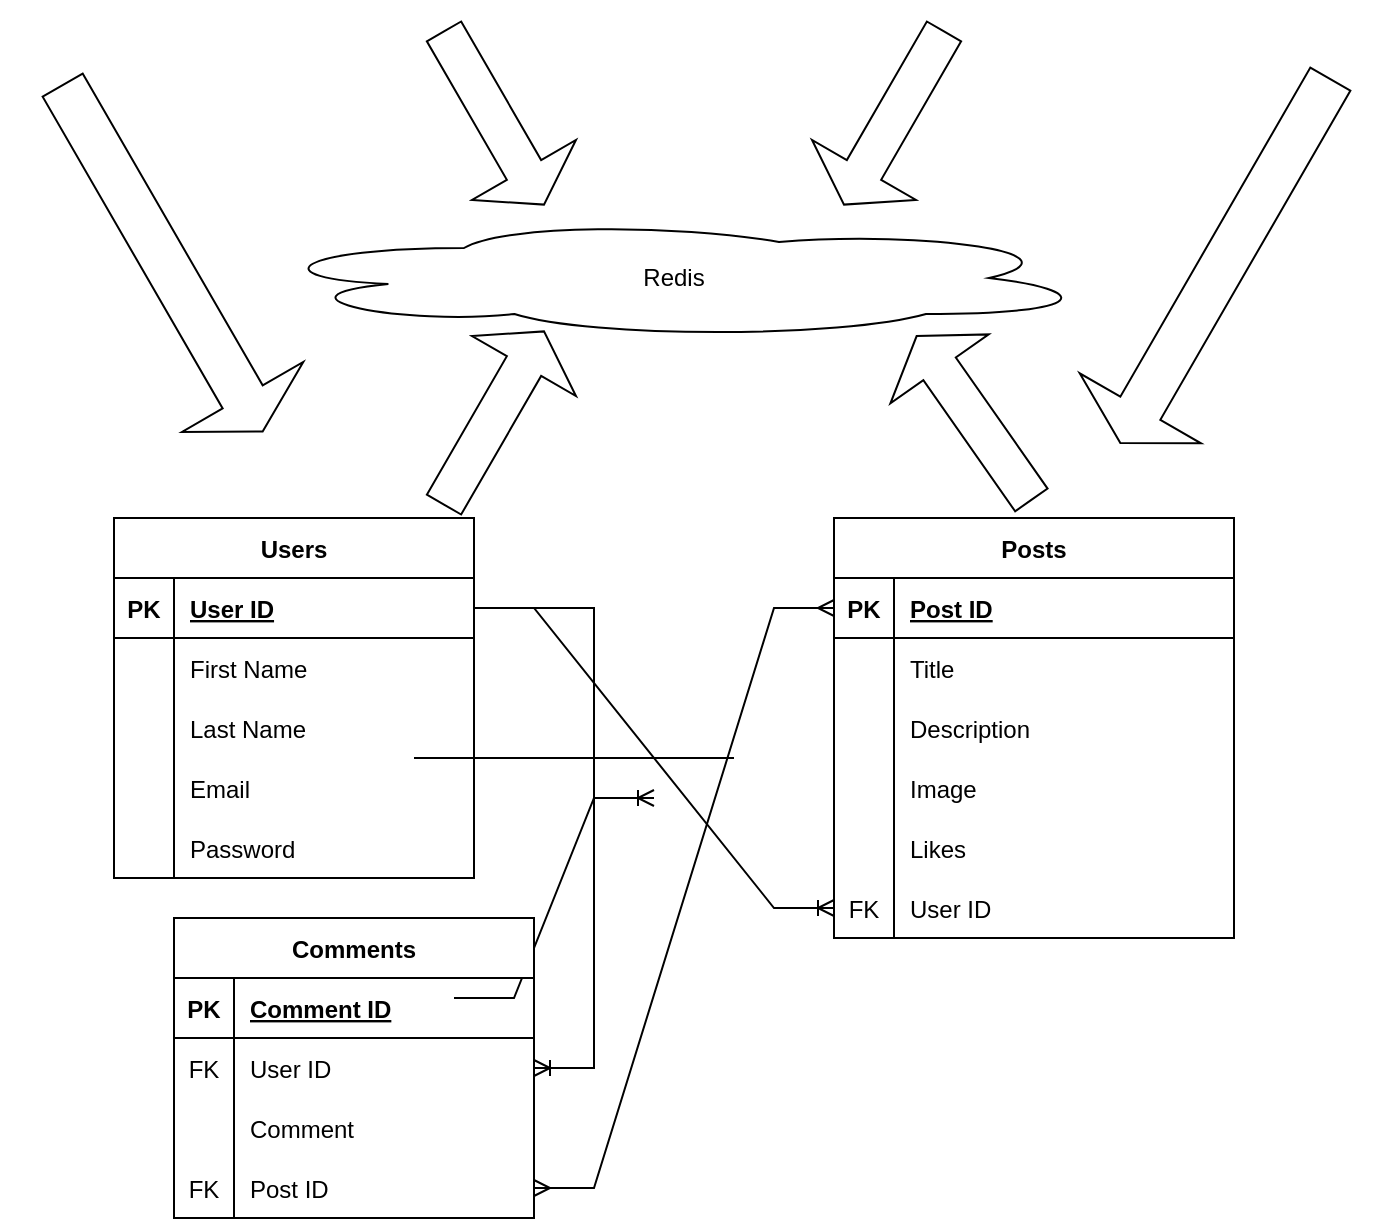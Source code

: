 <mxfile version="20.8.23" type="github">
  <diagram name="Page-1" id="dqXA2hMVmxWvtEiUMIuV">
    <mxGraphModel dx="874" dy="1683" grid="1" gridSize="10" guides="1" tooltips="1" connect="1" arrows="1" fold="1" page="1" pageScale="1" pageWidth="827" pageHeight="1169" math="0" shadow="0">
      <root>
        <mxCell id="0" />
        <mxCell id="1" parent="0" />
        <mxCell id="BM7Xf4lufg7W3xcb4uvc-2" value="Users" style="shape=table;startSize=30;container=1;collapsible=1;childLayout=tableLayout;fixedRows=1;rowLines=0;fontStyle=1;align=center;resizeLast=1;" parent="1" vertex="1">
          <mxGeometry x="80" y="120" width="180" height="180" as="geometry" />
        </mxCell>
        <mxCell id="BM7Xf4lufg7W3xcb4uvc-3" value="" style="shape=tableRow;horizontal=0;startSize=0;swimlaneHead=0;swimlaneBody=0;fillColor=none;collapsible=0;dropTarget=0;points=[[0,0.5],[1,0.5]];portConstraint=eastwest;top=0;left=0;right=0;bottom=1;" parent="BM7Xf4lufg7W3xcb4uvc-2" vertex="1">
          <mxGeometry y="30" width="180" height="30" as="geometry" />
        </mxCell>
        <mxCell id="BM7Xf4lufg7W3xcb4uvc-4" value="PK" style="shape=partialRectangle;connectable=0;fillColor=none;top=0;left=0;bottom=0;right=0;fontStyle=1;overflow=hidden;" parent="BM7Xf4lufg7W3xcb4uvc-3" vertex="1">
          <mxGeometry width="30" height="30" as="geometry">
            <mxRectangle width="30" height="30" as="alternateBounds" />
          </mxGeometry>
        </mxCell>
        <mxCell id="BM7Xf4lufg7W3xcb4uvc-5" value="User ID" style="shape=partialRectangle;connectable=0;fillColor=none;top=0;left=0;bottom=0;right=0;align=left;spacingLeft=6;fontStyle=5;overflow=hidden;" parent="BM7Xf4lufg7W3xcb4uvc-3" vertex="1">
          <mxGeometry x="30" width="150" height="30" as="geometry">
            <mxRectangle width="150" height="30" as="alternateBounds" />
          </mxGeometry>
        </mxCell>
        <mxCell id="kL7RMLi5o0IGArqM5IVf-34" style="shape=tableRow;horizontal=0;startSize=0;swimlaneHead=0;swimlaneBody=0;fillColor=none;collapsible=0;dropTarget=0;points=[[0,0.5],[1,0.5]];portConstraint=eastwest;top=0;left=0;right=0;bottom=0;" parent="BM7Xf4lufg7W3xcb4uvc-2" vertex="1">
          <mxGeometry y="60" width="180" height="30" as="geometry" />
        </mxCell>
        <mxCell id="kL7RMLi5o0IGArqM5IVf-35" style="shape=partialRectangle;connectable=0;fillColor=none;top=0;left=0;bottom=0;right=0;editable=1;overflow=hidden;" parent="kL7RMLi5o0IGArqM5IVf-34" vertex="1">
          <mxGeometry width="30" height="30" as="geometry">
            <mxRectangle width="30" height="30" as="alternateBounds" />
          </mxGeometry>
        </mxCell>
        <mxCell id="kL7RMLi5o0IGArqM5IVf-36" value="First Name" style="shape=partialRectangle;connectable=0;fillColor=none;top=0;left=0;bottom=0;right=0;align=left;spacingLeft=6;overflow=hidden;" parent="kL7RMLi5o0IGArqM5IVf-34" vertex="1">
          <mxGeometry x="30" width="150" height="30" as="geometry">
            <mxRectangle width="150" height="30" as="alternateBounds" />
          </mxGeometry>
        </mxCell>
        <mxCell id="0oNAoyERTF2InjssJXBF-15" style="shape=tableRow;horizontal=0;startSize=0;swimlaneHead=0;swimlaneBody=0;fillColor=none;collapsible=0;dropTarget=0;points=[[0,0.5],[1,0.5]];portConstraint=eastwest;top=0;left=0;right=0;bottom=0;" vertex="1" parent="BM7Xf4lufg7W3xcb4uvc-2">
          <mxGeometry y="90" width="180" height="30" as="geometry" />
        </mxCell>
        <mxCell id="0oNAoyERTF2InjssJXBF-16" style="shape=partialRectangle;connectable=0;fillColor=none;top=0;left=0;bottom=0;right=0;editable=1;overflow=hidden;" vertex="1" parent="0oNAoyERTF2InjssJXBF-15">
          <mxGeometry width="30" height="30" as="geometry">
            <mxRectangle width="30" height="30" as="alternateBounds" />
          </mxGeometry>
        </mxCell>
        <mxCell id="0oNAoyERTF2InjssJXBF-17" value="Last Name" style="shape=partialRectangle;connectable=0;fillColor=none;top=0;left=0;bottom=0;right=0;align=left;spacingLeft=6;overflow=hidden;" vertex="1" parent="0oNAoyERTF2InjssJXBF-15">
          <mxGeometry x="30" width="150" height="30" as="geometry">
            <mxRectangle width="150" height="30" as="alternateBounds" />
          </mxGeometry>
        </mxCell>
        <mxCell id="0oNAoyERTF2InjssJXBF-18" style="shape=tableRow;horizontal=0;startSize=0;swimlaneHead=0;swimlaneBody=0;fillColor=none;collapsible=0;dropTarget=0;points=[[0,0.5],[1,0.5]];portConstraint=eastwest;top=0;left=0;right=0;bottom=0;" vertex="1" parent="BM7Xf4lufg7W3xcb4uvc-2">
          <mxGeometry y="120" width="180" height="30" as="geometry" />
        </mxCell>
        <mxCell id="0oNAoyERTF2InjssJXBF-19" style="shape=partialRectangle;connectable=0;fillColor=none;top=0;left=0;bottom=0;right=0;editable=1;overflow=hidden;" vertex="1" parent="0oNAoyERTF2InjssJXBF-18">
          <mxGeometry width="30" height="30" as="geometry">
            <mxRectangle width="30" height="30" as="alternateBounds" />
          </mxGeometry>
        </mxCell>
        <mxCell id="0oNAoyERTF2InjssJXBF-20" value="Email" style="shape=partialRectangle;connectable=0;fillColor=none;top=0;left=0;bottom=0;right=0;align=left;spacingLeft=6;overflow=hidden;" vertex="1" parent="0oNAoyERTF2InjssJXBF-18">
          <mxGeometry x="30" width="150" height="30" as="geometry">
            <mxRectangle width="150" height="30" as="alternateBounds" />
          </mxGeometry>
        </mxCell>
        <mxCell id="0oNAoyERTF2InjssJXBF-21" style="shape=tableRow;horizontal=0;startSize=0;swimlaneHead=0;swimlaneBody=0;fillColor=none;collapsible=0;dropTarget=0;points=[[0,0.5],[1,0.5]];portConstraint=eastwest;top=0;left=0;right=0;bottom=0;" vertex="1" parent="BM7Xf4lufg7W3xcb4uvc-2">
          <mxGeometry y="150" width="180" height="30" as="geometry" />
        </mxCell>
        <mxCell id="0oNAoyERTF2InjssJXBF-22" style="shape=partialRectangle;connectable=0;fillColor=none;top=0;left=0;bottom=0;right=0;editable=1;overflow=hidden;" vertex="1" parent="0oNAoyERTF2InjssJXBF-21">
          <mxGeometry width="30" height="30" as="geometry">
            <mxRectangle width="30" height="30" as="alternateBounds" />
          </mxGeometry>
        </mxCell>
        <mxCell id="0oNAoyERTF2InjssJXBF-23" value="Password" style="shape=partialRectangle;connectable=0;fillColor=none;top=0;left=0;bottom=0;right=0;align=left;spacingLeft=6;overflow=hidden;" vertex="1" parent="0oNAoyERTF2InjssJXBF-21">
          <mxGeometry x="30" width="150" height="30" as="geometry">
            <mxRectangle width="150" height="30" as="alternateBounds" />
          </mxGeometry>
        </mxCell>
        <mxCell id="kL7RMLi5o0IGArqM5IVf-7" value="Posts" style="shape=table;startSize=30;container=1;collapsible=1;childLayout=tableLayout;fixedRows=1;rowLines=0;fontStyle=1;align=center;resizeLast=1;" parent="1" vertex="1">
          <mxGeometry x="440" y="120" width="200" height="210" as="geometry" />
        </mxCell>
        <mxCell id="kL7RMLi5o0IGArqM5IVf-8" value="" style="shape=tableRow;horizontal=0;startSize=0;swimlaneHead=0;swimlaneBody=0;fillColor=none;collapsible=0;dropTarget=0;points=[[0,0.5],[1,0.5]];portConstraint=eastwest;top=0;left=0;right=0;bottom=1;" parent="kL7RMLi5o0IGArqM5IVf-7" vertex="1">
          <mxGeometry y="30" width="200" height="30" as="geometry" />
        </mxCell>
        <mxCell id="kL7RMLi5o0IGArqM5IVf-9" value="PK" style="shape=partialRectangle;connectable=0;fillColor=none;top=0;left=0;bottom=0;right=0;fontStyle=1;overflow=hidden;" parent="kL7RMLi5o0IGArqM5IVf-8" vertex="1">
          <mxGeometry width="30" height="30" as="geometry">
            <mxRectangle width="30" height="30" as="alternateBounds" />
          </mxGeometry>
        </mxCell>
        <mxCell id="kL7RMLi5o0IGArqM5IVf-10" value="Post ID" style="shape=partialRectangle;connectable=0;fillColor=none;top=0;left=0;bottom=0;right=0;align=left;spacingLeft=6;fontStyle=5;overflow=hidden;" parent="kL7RMLi5o0IGArqM5IVf-8" vertex="1">
          <mxGeometry x="30" width="170" height="30" as="geometry">
            <mxRectangle width="170" height="30" as="alternateBounds" />
          </mxGeometry>
        </mxCell>
        <mxCell id="kL7RMLi5o0IGArqM5IVf-14" value="" style="shape=tableRow;horizontal=0;startSize=0;swimlaneHead=0;swimlaneBody=0;fillColor=none;collapsible=0;dropTarget=0;points=[[0,0.5],[1,0.5]];portConstraint=eastwest;top=0;left=0;right=0;bottom=0;" parent="kL7RMLi5o0IGArqM5IVf-7" vertex="1">
          <mxGeometry y="60" width="200" height="30" as="geometry" />
        </mxCell>
        <mxCell id="kL7RMLi5o0IGArqM5IVf-15" value="" style="shape=partialRectangle;connectable=0;fillColor=none;top=0;left=0;bottom=0;right=0;editable=1;overflow=hidden;" parent="kL7RMLi5o0IGArqM5IVf-14" vertex="1">
          <mxGeometry width="30" height="30" as="geometry">
            <mxRectangle width="30" height="30" as="alternateBounds" />
          </mxGeometry>
        </mxCell>
        <mxCell id="kL7RMLi5o0IGArqM5IVf-16" value="Title" style="shape=partialRectangle;connectable=0;fillColor=none;top=0;left=0;bottom=0;right=0;align=left;spacingLeft=6;overflow=hidden;" parent="kL7RMLi5o0IGArqM5IVf-14" vertex="1">
          <mxGeometry x="30" width="170" height="30" as="geometry">
            <mxRectangle width="170" height="30" as="alternateBounds" />
          </mxGeometry>
        </mxCell>
        <mxCell id="kL7RMLi5o0IGArqM5IVf-37" style="shape=tableRow;horizontal=0;startSize=0;swimlaneHead=0;swimlaneBody=0;fillColor=none;collapsible=0;dropTarget=0;points=[[0,0.5],[1,0.5]];portConstraint=eastwest;top=0;left=0;right=0;bottom=0;" parent="kL7RMLi5o0IGArqM5IVf-7" vertex="1">
          <mxGeometry y="90" width="200" height="30" as="geometry" />
        </mxCell>
        <mxCell id="kL7RMLi5o0IGArqM5IVf-38" style="shape=partialRectangle;connectable=0;fillColor=none;top=0;left=0;bottom=0;right=0;editable=1;overflow=hidden;" parent="kL7RMLi5o0IGArqM5IVf-37" vertex="1">
          <mxGeometry width="30" height="30" as="geometry">
            <mxRectangle width="30" height="30" as="alternateBounds" />
          </mxGeometry>
        </mxCell>
        <mxCell id="kL7RMLi5o0IGArqM5IVf-39" value="Description" style="shape=partialRectangle;connectable=0;fillColor=none;top=0;left=0;bottom=0;right=0;align=left;spacingLeft=6;overflow=hidden;" parent="kL7RMLi5o0IGArqM5IVf-37" vertex="1">
          <mxGeometry x="30" width="170" height="30" as="geometry">
            <mxRectangle width="170" height="30" as="alternateBounds" />
          </mxGeometry>
        </mxCell>
        <mxCell id="kL7RMLi5o0IGArqM5IVf-17" value="" style="shape=tableRow;horizontal=0;startSize=0;swimlaneHead=0;swimlaneBody=0;fillColor=none;collapsible=0;dropTarget=0;points=[[0,0.5],[1,0.5]];portConstraint=eastwest;top=0;left=0;right=0;bottom=0;" parent="kL7RMLi5o0IGArqM5IVf-7" vertex="1">
          <mxGeometry y="120" width="200" height="30" as="geometry" />
        </mxCell>
        <mxCell id="kL7RMLi5o0IGArqM5IVf-18" value="" style="shape=partialRectangle;connectable=0;fillColor=none;top=0;left=0;bottom=0;right=0;editable=1;overflow=hidden;" parent="kL7RMLi5o0IGArqM5IVf-17" vertex="1">
          <mxGeometry width="30" height="30" as="geometry">
            <mxRectangle width="30" height="30" as="alternateBounds" />
          </mxGeometry>
        </mxCell>
        <mxCell id="kL7RMLi5o0IGArqM5IVf-19" value="Image" style="shape=partialRectangle;connectable=0;fillColor=none;top=0;left=0;bottom=0;right=0;align=left;spacingLeft=6;overflow=hidden;" parent="kL7RMLi5o0IGArqM5IVf-17" vertex="1">
          <mxGeometry x="30" width="170" height="30" as="geometry">
            <mxRectangle width="170" height="30" as="alternateBounds" />
          </mxGeometry>
        </mxCell>
        <mxCell id="kL7RMLi5o0IGArqM5IVf-21" style="shape=tableRow;horizontal=0;startSize=0;swimlaneHead=0;swimlaneBody=0;fillColor=none;collapsible=0;dropTarget=0;points=[[0,0.5],[1,0.5]];portConstraint=eastwest;top=0;left=0;right=0;bottom=0;" parent="kL7RMLi5o0IGArqM5IVf-7" vertex="1">
          <mxGeometry y="150" width="200" height="30" as="geometry" />
        </mxCell>
        <mxCell id="kL7RMLi5o0IGArqM5IVf-22" style="shape=partialRectangle;connectable=0;fillColor=none;top=0;left=0;bottom=0;right=0;editable=1;overflow=hidden;" parent="kL7RMLi5o0IGArqM5IVf-21" vertex="1">
          <mxGeometry width="30" height="30" as="geometry">
            <mxRectangle width="30" height="30" as="alternateBounds" />
          </mxGeometry>
        </mxCell>
        <mxCell id="kL7RMLi5o0IGArqM5IVf-23" value="Likes" style="shape=partialRectangle;connectable=0;fillColor=none;top=0;left=0;bottom=0;right=0;align=left;spacingLeft=6;overflow=hidden;" parent="kL7RMLi5o0IGArqM5IVf-21" vertex="1">
          <mxGeometry x="30" width="170" height="30" as="geometry">
            <mxRectangle width="170" height="30" as="alternateBounds" />
          </mxGeometry>
        </mxCell>
        <mxCell id="kL7RMLi5o0IGArqM5IVf-40" style="shape=tableRow;horizontal=0;startSize=0;swimlaneHead=0;swimlaneBody=0;fillColor=none;collapsible=0;dropTarget=0;points=[[0,0.5],[1,0.5]];portConstraint=eastwest;top=0;left=0;right=0;bottom=0;" parent="kL7RMLi5o0IGArqM5IVf-7" vertex="1">
          <mxGeometry y="180" width="200" height="30" as="geometry" />
        </mxCell>
        <mxCell id="kL7RMLi5o0IGArqM5IVf-41" value="FK" style="shape=partialRectangle;connectable=0;fillColor=none;top=0;left=0;bottom=0;right=0;editable=1;overflow=hidden;" parent="kL7RMLi5o0IGArqM5IVf-40" vertex="1">
          <mxGeometry width="30" height="30" as="geometry">
            <mxRectangle width="30" height="30" as="alternateBounds" />
          </mxGeometry>
        </mxCell>
        <mxCell id="kL7RMLi5o0IGArqM5IVf-42" value="User ID" style="shape=partialRectangle;connectable=0;fillColor=none;top=0;left=0;bottom=0;right=0;align=left;spacingLeft=6;overflow=hidden;" parent="kL7RMLi5o0IGArqM5IVf-40" vertex="1">
          <mxGeometry x="30" width="170" height="30" as="geometry">
            <mxRectangle width="170" height="30" as="alternateBounds" />
          </mxGeometry>
        </mxCell>
        <mxCell id="kL7RMLi5o0IGArqM5IVf-28" value="" style="edgeStyle=entityRelationEdgeStyle;fontSize=12;html=1;endArrow=ERoneToMany;rounded=0;exitX=1.011;exitY=0.733;exitDx=0;exitDy=0;exitPerimeter=0;" parent="1" target="kL7RMLi5o0IGArqM5IVf-24" edge="1">
          <mxGeometry width="100" height="100" relative="1" as="geometry">
            <mxPoint x="250" y="360" as="sourcePoint" />
            <mxPoint x="350" y="260" as="targetPoint" />
          </mxGeometry>
        </mxCell>
        <mxCell id="kL7RMLi5o0IGArqM5IVf-33" value="" style="edgeStyle=entityRelationEdgeStyle;fontSize=12;html=1;endArrow=ERoneToMany;rounded=0;entryX=0;entryY=0.5;entryDx=0;entryDy=0;exitX=1;exitY=0.5;exitDx=0;exitDy=0;" parent="1" source="BM7Xf4lufg7W3xcb4uvc-3" target="kL7RMLi5o0IGArqM5IVf-40" edge="1">
          <mxGeometry width="100" height="100" relative="1" as="geometry">
            <mxPoint x="260" y="220" as="sourcePoint" />
            <mxPoint x="360" y="120" as="targetPoint" />
          </mxGeometry>
        </mxCell>
        <mxCell id="kL7RMLi5o0IGArqM5IVf-43" value="Comments" style="shape=table;startSize=30;container=1;collapsible=1;childLayout=tableLayout;fixedRows=1;rowLines=0;fontStyle=1;align=center;resizeLast=1;" parent="1" vertex="1">
          <mxGeometry x="110" y="320" width="180" height="150" as="geometry" />
        </mxCell>
        <mxCell id="kL7RMLi5o0IGArqM5IVf-44" value="" style="shape=tableRow;horizontal=0;startSize=0;swimlaneHead=0;swimlaneBody=0;fillColor=none;collapsible=0;dropTarget=0;points=[[0,0.5],[1,0.5]];portConstraint=eastwest;top=0;left=0;right=0;bottom=1;" parent="kL7RMLi5o0IGArqM5IVf-43" vertex="1">
          <mxGeometry y="30" width="180" height="30" as="geometry" />
        </mxCell>
        <mxCell id="kL7RMLi5o0IGArqM5IVf-45" value="PK" style="shape=partialRectangle;connectable=0;fillColor=none;top=0;left=0;bottom=0;right=0;fontStyle=1;overflow=hidden;" parent="kL7RMLi5o0IGArqM5IVf-44" vertex="1">
          <mxGeometry width="30" height="30" as="geometry">
            <mxRectangle width="30" height="30" as="alternateBounds" />
          </mxGeometry>
        </mxCell>
        <mxCell id="kL7RMLi5o0IGArqM5IVf-46" value="Comment ID" style="shape=partialRectangle;connectable=0;fillColor=none;top=0;left=0;bottom=0;right=0;align=left;spacingLeft=6;fontStyle=5;overflow=hidden;" parent="kL7RMLi5o0IGArqM5IVf-44" vertex="1">
          <mxGeometry x="30" width="150" height="30" as="geometry">
            <mxRectangle width="150" height="30" as="alternateBounds" />
          </mxGeometry>
        </mxCell>
        <mxCell id="kL7RMLi5o0IGArqM5IVf-47" value="" style="shape=tableRow;horizontal=0;startSize=0;swimlaneHead=0;swimlaneBody=0;fillColor=none;collapsible=0;dropTarget=0;points=[[0,0.5],[1,0.5]];portConstraint=eastwest;top=0;left=0;right=0;bottom=0;" parent="kL7RMLi5o0IGArqM5IVf-43" vertex="1">
          <mxGeometry y="60" width="180" height="30" as="geometry" />
        </mxCell>
        <mxCell id="kL7RMLi5o0IGArqM5IVf-48" value="FK" style="shape=partialRectangle;connectable=0;fillColor=none;top=0;left=0;bottom=0;right=0;editable=1;overflow=hidden;" parent="kL7RMLi5o0IGArqM5IVf-47" vertex="1">
          <mxGeometry width="30" height="30" as="geometry">
            <mxRectangle width="30" height="30" as="alternateBounds" />
          </mxGeometry>
        </mxCell>
        <mxCell id="kL7RMLi5o0IGArqM5IVf-49" value="User ID" style="shape=partialRectangle;connectable=0;fillColor=none;top=0;left=0;bottom=0;right=0;align=left;spacingLeft=6;overflow=hidden;" parent="kL7RMLi5o0IGArqM5IVf-47" vertex="1">
          <mxGeometry x="30" width="150" height="30" as="geometry">
            <mxRectangle width="150" height="30" as="alternateBounds" />
          </mxGeometry>
        </mxCell>
        <mxCell id="0oNAoyERTF2InjssJXBF-9" style="shape=tableRow;horizontal=0;startSize=0;swimlaneHead=0;swimlaneBody=0;fillColor=none;collapsible=0;dropTarget=0;points=[[0,0.5],[1,0.5]];portConstraint=eastwest;top=0;left=0;right=0;bottom=0;" vertex="1" parent="kL7RMLi5o0IGArqM5IVf-43">
          <mxGeometry y="90" width="180" height="30" as="geometry" />
        </mxCell>
        <mxCell id="0oNAoyERTF2InjssJXBF-10" style="shape=partialRectangle;connectable=0;fillColor=none;top=0;left=0;bottom=0;right=0;editable=1;overflow=hidden;" vertex="1" parent="0oNAoyERTF2InjssJXBF-9">
          <mxGeometry width="30" height="30" as="geometry">
            <mxRectangle width="30" height="30" as="alternateBounds" />
          </mxGeometry>
        </mxCell>
        <mxCell id="0oNAoyERTF2InjssJXBF-11" value="Comment" style="shape=partialRectangle;connectable=0;fillColor=none;top=0;left=0;bottom=0;right=0;align=left;spacingLeft=6;overflow=hidden;" vertex="1" parent="0oNAoyERTF2InjssJXBF-9">
          <mxGeometry x="30" width="150" height="30" as="geometry">
            <mxRectangle width="150" height="30" as="alternateBounds" />
          </mxGeometry>
        </mxCell>
        <mxCell id="0oNAoyERTF2InjssJXBF-12" style="shape=tableRow;horizontal=0;startSize=0;swimlaneHead=0;swimlaneBody=0;fillColor=none;collapsible=0;dropTarget=0;points=[[0,0.5],[1,0.5]];portConstraint=eastwest;top=0;left=0;right=0;bottom=0;" vertex="1" parent="kL7RMLi5o0IGArqM5IVf-43">
          <mxGeometry y="120" width="180" height="30" as="geometry" />
        </mxCell>
        <mxCell id="0oNAoyERTF2InjssJXBF-13" value="FK" style="shape=partialRectangle;connectable=0;fillColor=none;top=0;left=0;bottom=0;right=0;editable=1;overflow=hidden;" vertex="1" parent="0oNAoyERTF2InjssJXBF-12">
          <mxGeometry width="30" height="30" as="geometry">
            <mxRectangle width="30" height="30" as="alternateBounds" />
          </mxGeometry>
        </mxCell>
        <mxCell id="0oNAoyERTF2InjssJXBF-14" value="Post ID" style="shape=partialRectangle;connectable=0;fillColor=none;top=0;left=0;bottom=0;right=0;align=left;spacingLeft=6;overflow=hidden;" vertex="1" parent="0oNAoyERTF2InjssJXBF-12">
          <mxGeometry x="30" width="150" height="30" as="geometry">
            <mxRectangle width="150" height="30" as="alternateBounds" />
          </mxGeometry>
        </mxCell>
        <mxCell id="0oNAoyERTF2InjssJXBF-5" value="" style="edgeStyle=entityRelationEdgeStyle;fontSize=12;html=1;endArrow=ERmany;startArrow=ERmany;rounded=0;entryX=0;entryY=0.5;entryDx=0;entryDy=0;exitX=1;exitY=0.5;exitDx=0;exitDy=0;" edge="1" parent="1" source="0oNAoyERTF2InjssJXBF-12" target="kL7RMLi5o0IGArqM5IVf-8">
          <mxGeometry width="100" height="100" relative="1" as="geometry">
            <mxPoint x="290" y="390" as="sourcePoint" />
            <mxPoint x="430" y="280" as="targetPoint" />
          </mxGeometry>
        </mxCell>
        <mxCell id="0oNAoyERTF2InjssJXBF-24" value="" style="edgeStyle=entityRelationEdgeStyle;fontSize=12;html=1;endArrow=ERoneToMany;rounded=0;exitX=1;exitY=0.5;exitDx=0;exitDy=0;" edge="1" parent="1" source="BM7Xf4lufg7W3xcb4uvc-3" target="kL7RMLi5o0IGArqM5IVf-47">
          <mxGeometry width="100" height="100" relative="1" as="geometry">
            <mxPoint x="420" y="480" as="sourcePoint" />
            <mxPoint x="520" y="380" as="targetPoint" />
          </mxGeometry>
        </mxCell>
        <mxCell id="0oNAoyERTF2InjssJXBF-25" value="Redis" style="ellipse;shape=cloud;whiteSpace=wrap;html=1;align=center;" vertex="1" parent="1">
          <mxGeometry x="150" y="-30" width="420" height="60" as="geometry" />
        </mxCell>
        <mxCell id="0oNAoyERTF2InjssJXBF-26" value="" style="endArrow=none;html=1;rounded=0;" edge="1" parent="1">
          <mxGeometry relative="1" as="geometry">
            <mxPoint x="230" y="240" as="sourcePoint" />
            <mxPoint x="390" y="240" as="targetPoint" />
          </mxGeometry>
        </mxCell>
        <mxCell id="0oNAoyERTF2InjssJXBF-31" value="" style="html=1;shadow=0;dashed=0;align=center;verticalAlign=middle;shape=mxgraph.arrows2.arrow;dy=0.67;dx=20;notch=0;rotation=60;" vertex="1" parent="1">
          <mxGeometry x="220" y="-110" width="100" height="60" as="geometry" />
        </mxCell>
        <mxCell id="0oNAoyERTF2InjssJXBF-32" value="" style="html=1;shadow=0;dashed=0;align=center;verticalAlign=middle;shape=mxgraph.arrows2.arrow;dy=0.67;dx=20;notch=0;rotation=120;" vertex="1" parent="1">
          <mxGeometry x="420" y="-110" width="100" height="60" as="geometry" />
        </mxCell>
        <mxCell id="0oNAoyERTF2InjssJXBF-33" value="" style="html=1;shadow=0;dashed=0;align=center;verticalAlign=middle;shape=mxgraph.arrows2.arrow;dy=0.67;dx=20;notch=0;rotation=60;" vertex="1" parent="1">
          <mxGeometry x="4.33" y="-44.82" width="200" height="70" as="geometry" />
        </mxCell>
        <mxCell id="0oNAoyERTF2InjssJXBF-34" value="" style="html=1;shadow=0;dashed=0;align=center;verticalAlign=middle;shape=mxgraph.arrows2.arrow;dy=0.67;dx=20;notch=0;rotation=120;" vertex="1" parent="1">
          <mxGeometry x="530.67" y="-43.48" width="210" height="70" as="geometry" />
        </mxCell>
        <mxCell id="0oNAoyERTF2InjssJXBF-35" value="" style="html=1;shadow=0;dashed=0;align=center;verticalAlign=middle;shape=mxgraph.arrows2.arrow;dy=0.67;dx=20;notch=0;rotation=-125;" vertex="1" parent="1">
          <mxGeometry x="460" y="40" width="100" height="60" as="geometry" />
        </mxCell>
        <mxCell id="0oNAoyERTF2InjssJXBF-36" value="" style="html=1;shadow=0;dashed=0;align=center;verticalAlign=middle;shape=mxgraph.arrows2.arrow;dy=0.67;dx=20;notch=0;rotation=-60;" vertex="1" parent="1">
          <mxGeometry x="220" y="40" width="100" height="60" as="geometry" />
        </mxCell>
      </root>
    </mxGraphModel>
  </diagram>
</mxfile>
